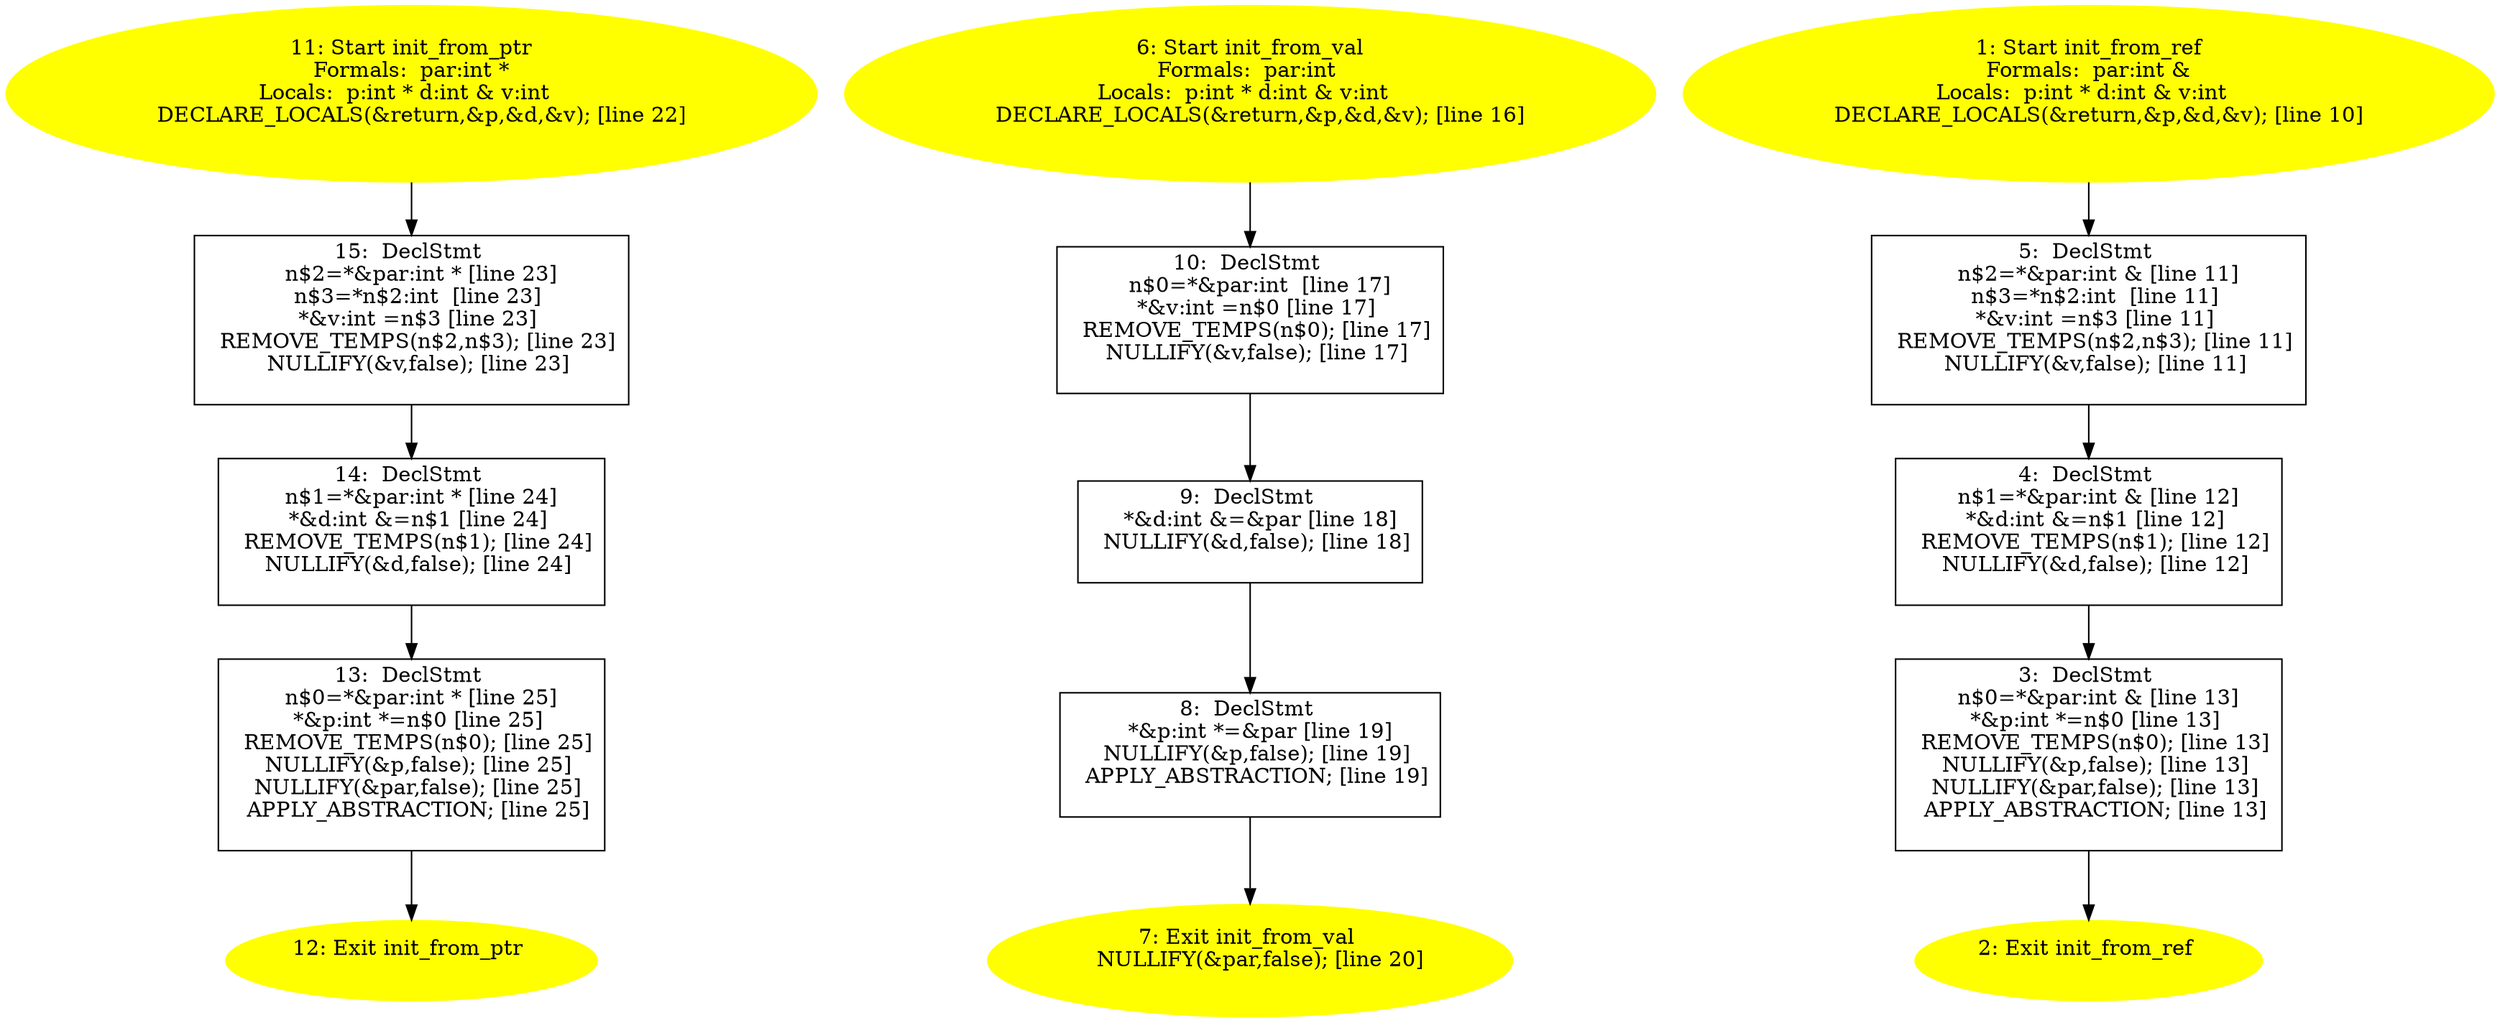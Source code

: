 digraph iCFG {
15 [label="15:  DeclStmt \n   n$2=*&par:int * [line 23]\n  n$3=*n$2:int  [line 23]\n  *&v:int =n$3 [line 23]\n  REMOVE_TEMPS(n$2,n$3); [line 23]\n  NULLIFY(&v,false); [line 23]\n " shape="box"]
	

	 15 -> 14 ;
14 [label="14:  DeclStmt \n   n$1=*&par:int * [line 24]\n  *&d:int &=n$1 [line 24]\n  REMOVE_TEMPS(n$1); [line 24]\n  NULLIFY(&d,false); [line 24]\n " shape="box"]
	

	 14 -> 13 ;
13 [label="13:  DeclStmt \n   n$0=*&par:int * [line 25]\n  *&p:int *=n$0 [line 25]\n  REMOVE_TEMPS(n$0); [line 25]\n  NULLIFY(&p,false); [line 25]\n  NULLIFY(&par,false); [line 25]\n  APPLY_ABSTRACTION; [line 25]\n " shape="box"]
	

	 13 -> 12 ;
12 [label="12: Exit init_from_ptr \n  " color=yellow style=filled]
	

11 [label="11: Start init_from_ptr\nFormals:  par:int *\nLocals:  p:int * d:int & v:int  \n   DECLARE_LOCALS(&return,&p,&d,&v); [line 22]\n " color=yellow style=filled]
	

	 11 -> 15 ;
10 [label="10:  DeclStmt \n   n$0=*&par:int  [line 17]\n  *&v:int =n$0 [line 17]\n  REMOVE_TEMPS(n$0); [line 17]\n  NULLIFY(&v,false); [line 17]\n " shape="box"]
	

	 10 -> 9 ;
9 [label="9:  DeclStmt \n   *&d:int &=&par [line 18]\n  NULLIFY(&d,false); [line 18]\n " shape="box"]
	

	 9 -> 8 ;
8 [label="8:  DeclStmt \n   *&p:int *=&par [line 19]\n  NULLIFY(&p,false); [line 19]\n  APPLY_ABSTRACTION; [line 19]\n " shape="box"]
	

	 8 -> 7 ;
7 [label="7: Exit init_from_val \n   NULLIFY(&par,false); [line 20]\n " color=yellow style=filled]
	

6 [label="6: Start init_from_val\nFormals:  par:int \nLocals:  p:int * d:int & v:int  \n   DECLARE_LOCALS(&return,&p,&d,&v); [line 16]\n " color=yellow style=filled]
	

	 6 -> 10 ;
5 [label="5:  DeclStmt \n   n$2=*&par:int & [line 11]\n  n$3=*n$2:int  [line 11]\n  *&v:int =n$3 [line 11]\n  REMOVE_TEMPS(n$2,n$3); [line 11]\n  NULLIFY(&v,false); [line 11]\n " shape="box"]
	

	 5 -> 4 ;
4 [label="4:  DeclStmt \n   n$1=*&par:int & [line 12]\n  *&d:int &=n$1 [line 12]\n  REMOVE_TEMPS(n$1); [line 12]\n  NULLIFY(&d,false); [line 12]\n " shape="box"]
	

	 4 -> 3 ;
3 [label="3:  DeclStmt \n   n$0=*&par:int & [line 13]\n  *&p:int *=n$0 [line 13]\n  REMOVE_TEMPS(n$0); [line 13]\n  NULLIFY(&p,false); [line 13]\n  NULLIFY(&par,false); [line 13]\n  APPLY_ABSTRACTION; [line 13]\n " shape="box"]
	

	 3 -> 2 ;
2 [label="2: Exit init_from_ref \n  " color=yellow style=filled]
	

1 [label="1: Start init_from_ref\nFormals:  par:int &\nLocals:  p:int * d:int & v:int  \n   DECLARE_LOCALS(&return,&p,&d,&v); [line 10]\n " color=yellow style=filled]
	

	 1 -> 5 ;
}
